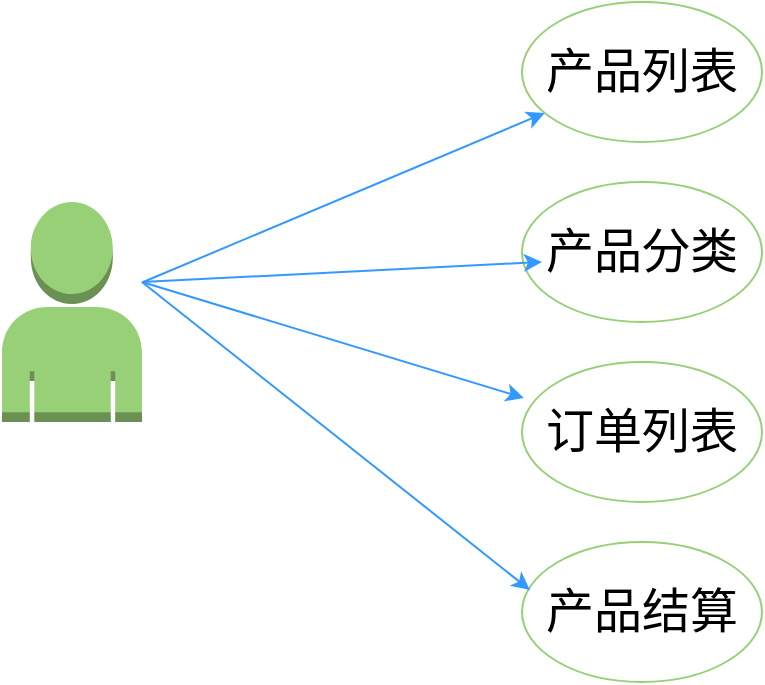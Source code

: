 <mxfile version="20.2.6" type="github">
  <diagram id="wj-a5wamXVH9eNrutEgm" name="第 1 页">
    <mxGraphModel dx="1426" dy="624" grid="1" gridSize="10" guides="1" tooltips="1" connect="1" arrows="1" fold="1" page="1" pageScale="1" pageWidth="827" pageHeight="1169" math="0" shadow="0">
      <root>
        <mxCell id="0" />
        <mxCell id="1" parent="0" />
        <mxCell id="mGMuFRgEKvwrgmcRHyLP-1" value="" style="outlineConnect=0;dashed=0;verticalLabelPosition=bottom;verticalAlign=top;align=center;html=1;shape=mxgraph.aws3.user;fillColor=#97D077;gradientColor=none;" vertex="1" parent="1">
          <mxGeometry x="130" y="250" width="70" height="110" as="geometry" />
        </mxCell>
        <mxCell id="mGMuFRgEKvwrgmcRHyLP-2" value="&lt;font style=&quot;font-size: 24px;&quot;&gt;产品列表&lt;/font&gt;" style="ellipse;whiteSpace=wrap;html=1;fillColor=none;strokeColor=#97D077;" vertex="1" parent="1">
          <mxGeometry x="390" y="150" width="120" height="70" as="geometry" />
        </mxCell>
        <mxCell id="mGMuFRgEKvwrgmcRHyLP-3" value="&lt;font style=&quot;font-size: 24px;&quot;&gt;产品分类&lt;/font&gt;" style="ellipse;whiteSpace=wrap;html=1;fillColor=none;strokeColor=#97D077;" vertex="1" parent="1">
          <mxGeometry x="390" y="240" width="120" height="70" as="geometry" />
        </mxCell>
        <mxCell id="mGMuFRgEKvwrgmcRHyLP-4" value="&lt;font style=&quot;font-size: 24px;&quot;&gt;订单列表&lt;/font&gt;" style="ellipse;whiteSpace=wrap;html=1;fillColor=none;strokeColor=#97D077;" vertex="1" parent="1">
          <mxGeometry x="390" y="330" width="120" height="70" as="geometry" />
        </mxCell>
        <mxCell id="mGMuFRgEKvwrgmcRHyLP-5" value="&lt;font style=&quot;font-size: 24px;&quot;&gt;产品结算&lt;/font&gt;" style="ellipse;whiteSpace=wrap;html=1;fillColor=none;strokeColor=#97D077;" vertex="1" parent="1">
          <mxGeometry x="390" y="420" width="120" height="70" as="geometry" />
        </mxCell>
        <mxCell id="mGMuFRgEKvwrgmcRHyLP-6" value="" style="endArrow=classic;html=1;rounded=0;fontSize=24;strokeColor=#3399FF;" edge="1" parent="1" source="mGMuFRgEKvwrgmcRHyLP-1" target="mGMuFRgEKvwrgmcRHyLP-2">
          <mxGeometry width="50" height="50" relative="1" as="geometry">
            <mxPoint x="390" y="340" as="sourcePoint" />
            <mxPoint x="440" y="290" as="targetPoint" />
          </mxGeometry>
        </mxCell>
        <mxCell id="mGMuFRgEKvwrgmcRHyLP-7" value="" style="endArrow=classic;html=1;rounded=0;fontSize=24;strokeColor=#3399FF;entryX=0.083;entryY=0.571;entryDx=0;entryDy=0;entryPerimeter=0;" edge="1" parent="1" target="mGMuFRgEKvwrgmcRHyLP-3">
          <mxGeometry width="50" height="50" relative="1" as="geometry">
            <mxPoint x="200" y="290" as="sourcePoint" />
            <mxPoint x="411.35" y="215.484" as="targetPoint" />
          </mxGeometry>
        </mxCell>
        <mxCell id="mGMuFRgEKvwrgmcRHyLP-8" value="" style="endArrow=classic;html=1;rounded=0;fontSize=24;strokeColor=#3399FF;entryX=0.008;entryY=0.257;entryDx=0;entryDy=0;entryPerimeter=0;" edge="1" parent="1" target="mGMuFRgEKvwrgmcRHyLP-4">
          <mxGeometry width="50" height="50" relative="1" as="geometry">
            <mxPoint x="200" y="290" as="sourcePoint" />
            <mxPoint x="421.35" y="225.484" as="targetPoint" />
          </mxGeometry>
        </mxCell>
        <mxCell id="mGMuFRgEKvwrgmcRHyLP-9" value="" style="endArrow=classic;html=1;rounded=0;fontSize=24;strokeColor=#3399FF;entryX=0.033;entryY=0.343;entryDx=0;entryDy=0;entryPerimeter=0;" edge="1" parent="1" target="mGMuFRgEKvwrgmcRHyLP-5">
          <mxGeometry width="50" height="50" relative="1" as="geometry">
            <mxPoint x="200" y="290" as="sourcePoint" />
            <mxPoint x="431.35" y="235.484" as="targetPoint" />
          </mxGeometry>
        </mxCell>
      </root>
    </mxGraphModel>
  </diagram>
</mxfile>
